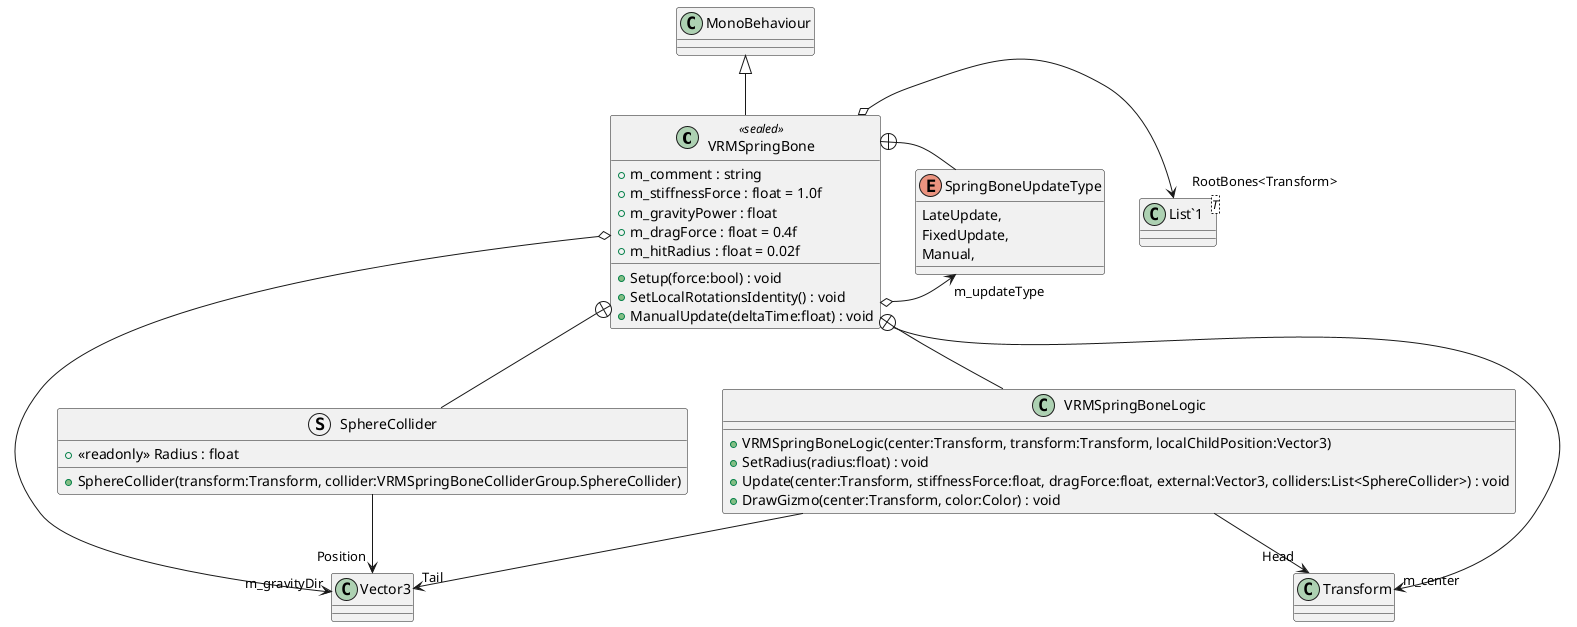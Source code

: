 @startuml
class VRMSpringBone <<sealed>> {
    + m_comment : string
    + m_stiffnessForce : float = 1.0f
    + m_gravityPower : float
    + m_dragForce : float = 0.4f
    + m_hitRadius : float = 0.02f
    + Setup(force:bool) : void
    + SetLocalRotationsIdentity() : void
    + ManualUpdate(deltaTime:float) : void
}
class "List`1"<T> {
}
enum SpringBoneUpdateType {
    LateUpdate,
    FixedUpdate,
    Manual,
}
class VRMSpringBoneLogic {
    + VRMSpringBoneLogic(center:Transform, transform:Transform, localChildPosition:Vector3)
    + SetRadius(radius:float) : void
    + Update(center:Transform, stiffnessForce:float, dragForce:float, external:Vector3, colliders:List<SphereCollider>) : void
    + DrawGizmo(center:Transform, color:Color) : void
}
struct SphereCollider {
    + <<readonly>> Radius : float
    + SphereCollider(transform:Transform, collider:VRMSpringBoneColliderGroup.SphereCollider)
}
MonoBehaviour <|-- VRMSpringBone
VRMSpringBone o-> "m_gravityDir" Vector3
VRMSpringBone --> "m_center" Transform
VRMSpringBone o-> "RootBones<Transform>" "List`1"
VRMSpringBone o-> "m_updateType" SpringBoneUpdateType
VRMSpringBone +-- SpringBoneUpdateType
VRMSpringBone +-- VRMSpringBoneLogic
VRMSpringBoneLogic --> "Head" Transform
VRMSpringBoneLogic --> "Tail" Vector3
VRMSpringBone +-- SphereCollider
SphereCollider --> "Position" Vector3
@enduml
